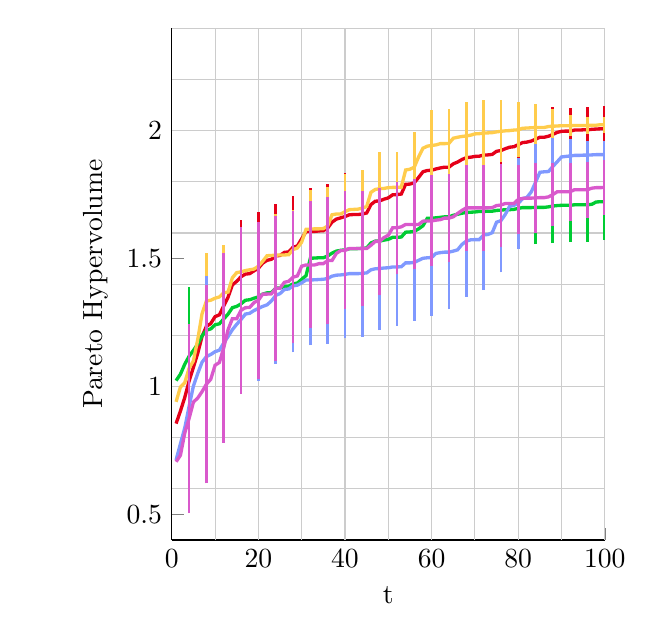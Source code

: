 % This file was created by matlab2tikz v0.3.0.
% Copyright (c) 2008--2012, Nico Schlömer <nico.schloemer@gmail.com>
% All rights reserved.
% 
% The latest updates can be retrieved from
%   http://www.mathworks.com/matlabcentral/fileexchange/22022-matlab2tikz
% where you can also make suggestions and rate matlab2tikz.
% 
% 
% 

% defining custom colors
\definecolor{mycolor1}{rgb}{0.9,0,0.1}
\definecolor{mycolor2}{rgb}{0,0.8,0.2}
\definecolor{mycolor3}{rgb}{1,0.8,0.3}
\definecolor{mycolor4}{rgb}{0.5,0.6,1}
\definecolor{mycolor5}{rgb}{0.85,0.35,0.8}

\begin{tikzpicture}

\begin{axis}[%
width=55mm,
height=65mm,
scale only axis,
xmin=0, xmax=100,
xlabel={t},
ymin=0.4, ymax=2.4,
ylabel={Pareto Hypervolume},
axis lines*=left,
unbounded coords=jump]
\addplot [
color=white!80!black,
solid,
forget plot
]
coordinates{
 (10,0.4)(10,2.4) 
};
\addplot [
color=white!80!black,
solid,
forget plot
]
coordinates{
 (20,0.4)(20,2.4) 
};
\addplot [
color=white!80!black,
solid,
forget plot
]
coordinates{
 (30,0.4)(30,2.4) 
};
\addplot [
color=white!80!black,
solid,
forget plot
]
coordinates{
 (40,0.4)(40,2.4) 
};
\addplot [
color=white!80!black,
solid,
forget plot
]
coordinates{
 (50,0.4)(50,2.4) 
};
\addplot [
color=white!80!black,
solid,
forget plot
]
coordinates{
 (60,0.4)(60,2.4) 
};
\addplot [
color=white!80!black,
solid,
forget plot
]
coordinates{
 (70,0.4)(70,2.4) 
};
\addplot [
color=white!80!black,
solid,
forget plot
]
coordinates{
 (80,0.4)(80,2.4) 
};
\addplot [
color=white!80!black,
solid,
forget plot
]
coordinates{
 (90,0.4)(90,2.4) 
};
\addplot [
color=white!80!black,
solid,
forget plot
]
coordinates{
 (100,0.4)(100,2.4) 
};
\addplot [
color=white!80!black,
solid,
forget plot
]
coordinates{
 (0,0.6)(100,0.6) 
};
\addplot [
color=white!80!black,
solid,
forget plot
]
coordinates{
 (0,0.8)(100,0.8) 
};
\addplot [
color=white!80!black,
solid,
forget plot
]
coordinates{
 (0,1)(100,1) 
};
\addplot [
color=white!80!black,
solid,
forget plot
]
coordinates{
 (0,1.2)(100,1.2) 
};
\addplot [
color=white!80!black,
solid,
forget plot
]
coordinates{
 (0,1.4)(100,1.4) 
};
\addplot [
color=white!80!black,
solid,
forget plot
]
coordinates{
 (0,1.6)(100,1.6) 
};
\addplot [
color=white!80!black,
solid,
forget plot
]
coordinates{
 (0,1.8)(100,1.8) 
};
\addplot [
color=white!80!black,
solid,
forget plot
]
coordinates{
 (0,2)(100,2) 
};
\addplot [
color=white!80!black,
solid,
forget plot
]
coordinates{
 (0,2.2)(100,2.2) 
};
\addplot [
color=white!80!black,
solid,
forget plot
]
coordinates{
 (0,2.4)(100,2.4) 
};
\addplot [
color=mycolor1,
solid,
line width=1.2pt,
forget plot
]
coordinates{
 (1,0.855)(2,0.904)(3,0.957)(4,1.021)(5,1.075)(6,1.13)(7,1.196)(8,1.235)(9,1.246)(10,1.273)(11,1.28)(12,1.315)(13,1.349)(14,1.397)(15,1.411)(16,1.429)(17,1.439)(18,1.441)(19,1.452)(20,1.462)(21,1.482)(22,1.493)(23,1.497)(24,1.51)(25,1.512)(26,1.524)(27,1.526)(28,1.544)(29,1.549)(30,1.577)(31,1.605)(32,1.606)(33,1.606)(34,1.608)(35,1.609)(36,1.619)(37,1.642)(38,1.654)(39,1.659)(40,1.664)(41,1.671)(42,1.672)(43,1.672)(44,1.674)(45,1.678)(46,1.711)(47,1.724)(48,1.725)(49,1.732)(50,1.737)(51,1.749)(52,1.75)(53,1.752)(54,1.79)(55,1.791)(56,1.796)(57,1.817)(58,1.839)(59,1.844)(60,1.845)(61,1.85)(62,1.854)(63,1.857)(64,1.857)(65,1.87)(66,1.877)(67,1.887)(68,1.894)(69,1.896)(70,1.899)(71,1.9)(72,1.904)(73,1.905)(74,1.907)(75,1.919)(76,1.922)(77,1.929)(78,1.935)(79,1.937)(80,1.945)(81,1.953)(82,1.955)(83,1.959)(84,1.966)(85,1.974)(86,1.974)(87,1.978)(88,1.985)(89,1.993)(90,1.997)(91,1.998)(92,1.998)(93,2.002)(94,2.002)(95,2.003)(96,2.003)(97,2.005)(98,2.006)(99,2.007)(100,2.008) 
};
\addplot [
color=mycolor1,
solid,
line width=1.0pt,
forget plot
]
coordinates{
 (4,0.803)(4,1.239) 
};
\addplot [
color=mycolor1,
solid,
line width=1.0pt,
forget plot
]
coordinates{
 (8,1.006)(8,1.464) 
};
\addplot [
color=mycolor1,
solid,
line width=1.0pt,
forget plot
]
coordinates{
 (12,1.087)(12,1.543) 
};
\addplot [
color=mycolor1,
solid,
line width=1.0pt,
forget plot
]
coordinates{
 (16,1.208)(16,1.649) 
};
\addplot [
color=mycolor1,
solid,
line width=1.0pt,
forget plot
]
coordinates{
 (20,1.243)(20,1.681) 
};
\addplot [
color=mycolor1,
solid,
line width=1.0pt,
forget plot
]
coordinates{
 (24,1.305)(24,1.715) 
};
\addplot [
color=mycolor1,
solid,
line width=1.0pt,
forget plot
]
coordinates{
 (28,1.341)(28,1.746) 
};
\addplot [
color=mycolor1,
solid,
line width=1.0pt,
forget plot
]
coordinates{
 (32,1.435)(32,1.777) 
};
\addplot [
color=mycolor1,
solid,
line width=1.0pt,
forget plot
]
coordinates{
 (36,1.448)(36,1.79) 
};
\addplot [
color=mycolor1,
solid,
line width=1.0pt,
forget plot
]
coordinates{
 (40,1.495)(40,1.834) 
};
\addplot [
color=mycolor1,
solid,
line width=1.0pt,
forget plot
]
coordinates{
 (44,1.505)(44,1.843) 
};
\addplot [
color=mycolor1,
solid,
line width=1.0pt,
forget plot
]
coordinates{
 (48,1.557)(48,1.893) 
};
\addplot [
color=mycolor1,
solid,
line width=1.0pt,
forget plot
]
coordinates{
 (52,1.585)(52,1.914) 
};
\addplot [
color=mycolor1,
solid,
line width=1.0pt,
forget plot
]
coordinates{
 (56,1.631)(56,1.96) 
};
\addplot [
color=mycolor1,
solid,
line width=1.0pt,
forget plot
]
coordinates{
 (60,1.706)(60,1.985) 
};
\addplot [
color=mycolor1,
solid,
line width=1.0pt,
forget plot
]
coordinates{
 (64,1.719)(64,1.996) 
};
\addplot [
color=mycolor1,
solid,
line width=1.0pt,
forget plot
]
coordinates{
 (68,1.758)(68,2.031) 
};
\addplot [
color=mycolor1,
solid,
line width=1.0pt,
forget plot
]
coordinates{
 (72,1.767)(72,2.04) 
};
\addplot [
color=mycolor1,
solid,
line width=1.0pt,
forget plot
]
coordinates{
 (76,1.789)(76,2.054) 
};
\addplot [
color=mycolor1,
solid,
line width=1.0pt,
forget plot
]
coordinates{
 (80,1.819)(80,2.071) 
};
\addplot [
color=mycolor1,
solid,
line width=1.0pt,
forget plot
]
coordinates{
 (84,1.849)(84,2.084) 
};
\addplot [
color=mycolor1,
solid,
line width=1.0pt,
forget plot
]
coordinates{
 (88,1.88)(88,2.091) 
};
\addplot [
color=mycolor1,
solid,
line width=1.0pt,
forget plot
]
coordinates{
 (92,1.906)(92,2.09) 
};
\addplot [
color=mycolor1,
solid,
line width=1.0pt,
forget plot
]
coordinates{
 (96,1.914)(96,2.091) 
};
\addplot [
color=mycolor1,
solid,
line width=1.0pt,
forget plot
]
coordinates{
 (100,1.918)(100,2.097) 
};
\addplot [
color=mycolor2,
solid,
line width=1.2pt,
forget plot
]
coordinates{
 (1,1.023)(2,1.048)(3,1.087)(4,1.118)(5,1.141)(6,1.166)(7,1.198)(8,1.22)(9,1.225)(10,1.241)(11,1.245)(12,1.264)(13,1.283)(14,1.308)(15,1.313)(16,1.323)(17,1.337)(18,1.339)(19,1.345)(20,1.35)(21,1.361)(22,1.366)(23,1.367)(24,1.384)(25,1.385)(26,1.391)(27,1.392)(28,1.401)(29,1.404)(30,1.419)(31,1.433)(32,1.501)(33,1.502)(34,1.503)(35,1.503)(36,1.51)(37,1.521)(38,1.529)(39,1.532)(40,1.534)(41,1.538)(42,1.538)(43,1.539)(44,1.54)(45,1.541)(46,1.561)(47,1.568)(48,1.568)(49,1.572)(50,1.575)(51,1.583)(52,1.583)(53,1.584)(54,1.603)(55,1.604)(56,1.606)(57,1.616)(58,1.628)(59,1.657)(60,1.658)(61,1.659)(62,1.661)(63,1.663)(64,1.663)(65,1.669)(66,1.673)(67,1.677)(68,1.68)(69,1.681)(70,1.682)(71,1.684)(72,1.684)(73,1.685)(74,1.685)(75,1.688)(76,1.689)(77,1.691)(78,1.691)(79,1.692)(80,1.696)(81,1.699)(82,1.699)(83,1.699)(84,1.7)(85,1.7)(86,1.7)(87,1.702)(88,1.705)(89,1.707)(90,1.708)(91,1.708)(92,1.708)(93,1.71)(94,1.71)(95,1.71)(96,1.71)(97,1.712)(98,1.721)(99,1.722)(100,1.722) 
};
\addplot [
color=mycolor2,
solid,
line width=1.0pt,
forget plot
]
coordinates{
 (4,0.848)(4,1.388) 
};
\addplot [
color=mycolor2,
solid,
line width=1.0pt,
forget plot
]
coordinates{
 (8,0.949)(8,1.49) 
};
\addplot [
color=mycolor2,
solid,
line width=1.0pt,
forget plot
]
coordinates{
 (12,0.993)(12,1.534) 
};
\addplot [
color=mycolor2,
solid,
line width=1.0pt,
forget plot
]
coordinates{
 (16,1.056)(16,1.589) 
};
\addplot [
color=mycolor2,
solid,
line width=1.0pt,
forget plot
]
coordinates{
 (20,1.082)(20,1.619) 
};
\addplot [
color=mycolor2,
solid,
line width=1.0pt,
forget plot
]
coordinates{
 (24,1.135)(24,1.633) 
};
\addplot [
color=mycolor2,
solid,
line width=1.0pt,
forget plot
]
coordinates{
 (28,1.152)(28,1.65) 
};
\addplot [
color=mycolor2,
solid,
line width=1.0pt,
forget plot
]
coordinates{
 (32,1.313)(32,1.69) 
};
\addplot [
color=mycolor2,
solid,
line width=1.0pt,
forget plot
]
coordinates{
 (36,1.321)(36,1.698) 
};
\addplot [
color=mycolor2,
solid,
line width=1.0pt,
forget plot
]
coordinates{
 (40,1.345)(40,1.724) 
};
\addplot [
color=mycolor2,
solid,
line width=1.0pt,
forget plot
]
coordinates{
 (44,1.35)(44,1.73) 
};
\addplot [
color=mycolor2,
solid,
line width=1.0pt,
forget plot
]
coordinates{
 (48,1.377)(48,1.76) 
};
\addplot [
color=mycolor2,
solid,
line width=1.0pt,
forget plot
]
coordinates{
 (52,1.391)(52,1.775) 
};
\addplot [
color=mycolor2,
solid,
line width=1.0pt,
forget plot
]
coordinates{
 (56,1.414)(56,1.798) 
};
\addplot [
color=mycolor2,
solid,
line width=1.0pt,
forget plot
]
coordinates{
 (60,1.516)(60,1.801) 
};
\addplot [
color=mycolor2,
solid,
line width=1.0pt,
forget plot
]
coordinates{
 (64,1.52)(64,1.806) 
};
\addplot [
color=mycolor2,
solid,
line width=1.0pt,
forget plot
]
coordinates{
 (68,1.538)(68,1.823) 
};
\addplot [
color=mycolor2,
solid,
line width=1.0pt,
forget plot
]
coordinates{
 (72,1.54)(72,1.829) 
};
\addplot [
color=mycolor2,
solid,
line width=1.0pt,
forget plot
]
coordinates{
 (76,1.545)(76,1.833) 
};
\addplot [
color=mycolor2,
solid,
line width=1.0pt,
forget plot
]
coordinates{
 (80,1.552)(80,1.84) 
};
\addplot [
color=mycolor2,
solid,
line width=1.0pt,
forget plot
]
coordinates{
 (84,1.556)(84,1.844) 
};
\addplot [
color=mycolor2,
solid,
line width=1.0pt,
forget plot
]
coordinates{
 (88,1.56)(88,1.849) 
};
\addplot [
color=mycolor2,
solid,
line width=1.0pt,
forget plot
]
coordinates{
 (92,1.564)(92,1.852) 
};
\addplot [
color=mycolor2,
solid,
line width=1.0pt,
forget plot
]
coordinates{
 (96,1.566)(96,1.854) 
};
\addplot [
color=mycolor2,
solid,
line width=1.0pt,
forget plot
]
coordinates{
 (100,1.573)(100,1.87) 
};
\addplot [
color=mycolor3,
solid,
line width=1.2pt,
forget plot
]
coordinates{
 (1,0.94)(2,0.998)(3,1.015)(4,1.071)(5,1.1)(6,1.184)(7,1.285)(8,1.334)(9,1.337)(10,1.345)(11,1.35)(12,1.366)(13,1.369)(14,1.425)(15,1.445)(16,1.448)(17,1.453)(18,1.456)(19,1.459)(20,1.47)(21,1.489)(22,1.511)(23,1.512)(24,1.513)(25,1.514)(26,1.514)(27,1.515)(28,1.535)(29,1.541)(30,1.564)(31,1.614)(32,1.615)(33,1.616)(34,1.616)(35,1.617)(36,1.627)(37,1.671)(38,1.674)(39,1.674)(40,1.683)(41,1.691)(42,1.692)(43,1.693)(44,1.697)(45,1.703)(46,1.759)(47,1.77)(48,1.773)(49,1.774)(50,1.777)(51,1.778)(52,1.778)(53,1.779)(54,1.846)(55,1.849)(56,1.857)(57,1.897)(58,1.931)(59,1.939)(60,1.942)(61,1.944)(62,1.949)(63,1.949)(64,1.95)(65,1.97)(66,1.974)(67,1.977)(68,1.979)(69,1.982)(70,1.987)(71,1.988)(72,1.99)(73,1.991)(74,1.992)(75,1.995)(76,1.997)(77,1.999)(78,2.0)(79,2.002)(80,2.003)(81,2.009)(82,2.01)(83,2.011)(84,2.012)(85,2.012)(86,2.012)(87,2.016)(88,2.017)(89,2.018)(90,2.019)(91,2.019)(92,2.019)(93,2.02)(94,2.02)(95,2.02)(96,2.02)(97,2.021)(98,2.021)(99,2.023)(100,2.023) 
};
\addplot [
color=mycolor3,
solid,
line width=1.0pt,
forget plot
]
coordinates{
 (4,0.904)(4,1.237) 
};
\addplot [
color=mycolor3,
solid,
line width=1.0pt,
forget plot
]
coordinates{
 (8,1.146)(8,1.523) 
};
\addplot [
color=mycolor3,
solid,
line width=1.0pt,
forget plot
]
coordinates{
 (12,1.181)(12,1.552) 
};
\addplot [
color=mycolor3,
solid,
line width=1.0pt,
forget plot
]
coordinates{
 (16,1.274)(16,1.623) 
};
\addplot [
color=mycolor3,
solid,
line width=1.0pt,
forget plot
]
coordinates{
 (20,1.3)(20,1.64) 
};
\addplot [
color=mycolor3,
solid,
line width=1.0pt,
forget plot
]
coordinates{
 (24,1.352)(24,1.674) 
};
\addplot [
color=mycolor3,
solid,
line width=1.0pt,
forget plot
]
coordinates{
 (28,1.379)(28,1.691) 
};
\addplot [
color=mycolor3,
solid,
line width=1.0pt,
forget plot
]
coordinates{
 (32,1.462)(32,1.769) 
};
\addplot [
color=mycolor3,
solid,
line width=1.0pt,
forget plot
]
coordinates{
 (36,1.474)(36,1.78) 
};
\addplot [
color=mycolor3,
solid,
line width=1.0pt,
forget plot
]
coordinates{
 (40,1.534)(40,1.832) 
};
\addplot [
color=mycolor3,
solid,
line width=1.0pt,
forget plot
]
coordinates{
 (44,1.549)(44,1.845) 
};
\addplot [
color=mycolor3,
solid,
line width=1.0pt,
forget plot
]
coordinates{
 (48,1.629)(48,1.918) 
};
\addplot [
color=mycolor3,
solid,
line width=1.0pt,
forget plot
]
coordinates{
 (52,1.64)(52,1.916) 
};
\addplot [
color=mycolor3,
solid,
line width=1.0pt,
forget plot
]
coordinates{
 (56,1.72)(56,1.994) 
};
\addplot [
color=mycolor3,
solid,
line width=1.0pt,
forget plot
]
coordinates{
 (60,1.805)(60,2.079) 
};
\addplot [
color=mycolor3,
solid,
line width=1.0pt,
forget plot
]
coordinates{
 (64,1.816)(64,2.085) 
};
\addplot [
color=mycolor3,
solid,
line width=1.0pt,
forget plot
]
coordinates{
 (68,1.849)(68,2.11) 
};
\addplot [
color=mycolor3,
solid,
line width=1.0pt,
forget plot
]
coordinates{
 (72,1.86)(72,2.119) 
};
\addplot [
color=mycolor3,
solid,
line width=1.0pt,
forget plot
]
coordinates{
 (76,1.876)(76,2.118) 
};
\addplot [
color=mycolor3,
solid,
line width=1.0pt,
forget plot
]
coordinates{
 (80,1.895)(80,2.11) 
};
\addplot [
color=mycolor3,
solid,
line width=1.0pt,
forget plot
]
coordinates{
 (84,1.921)(84,2.102) 
};
\addplot [
color=mycolor3,
solid,
line width=1.0pt,
forget plot
]
coordinates{
 (88,1.95)(88,2.083) 
};
\addplot [
color=mycolor3,
solid,
line width=1.0pt,
forget plot
]
coordinates{
 (92,1.98)(92,2.059) 
};
\addplot [
color=mycolor3,
solid,
line width=1.0pt,
forget plot
]
coordinates{
 (96,1.988)(96,2.053) 
};
\addplot [
color=mycolor3,
solid,
line width=1.0pt,
forget plot
]
coordinates{
 (100,1.992)(100,2.054) 
};
\addplot [
color=mycolor4,
solid,
line width=1.2pt,
forget plot
]
coordinates{
 (1,0.713)(2,0.776)(3,0.838)(4,0.922)(5,1.002)(6,1.051)(7,1.095)(8,1.117)(9,1.125)(10,1.136)(11,1.142)(12,1.17)(13,1.195)(14,1.222)(15,1.243)(16,1.262)(17,1.283)(18,1.286)(19,1.297)(20,1.305)(21,1.313)(22,1.319)(23,1.334)(24,1.356)(25,1.363)(26,1.379)(27,1.381)(28,1.393)(29,1.396)(30,1.405)(31,1.416)(32,1.416)(33,1.417)(34,1.418)(35,1.419)(36,1.422)(37,1.431)(38,1.435)(39,1.436)(40,1.438)(41,1.441)(42,1.441)(43,1.441)(44,1.442)(45,1.444)(46,1.456)(47,1.46)(48,1.461)(49,1.463)(50,1.464)(51,1.467)(52,1.467)(53,1.468)(54,1.483)(55,1.483)(56,1.485)(57,1.493)(58,1.501)(59,1.503)(60,1.504)(61,1.52)(62,1.523)(63,1.525)(64,1.525)(65,1.529)(66,1.534)(67,1.555)(68,1.568)(69,1.573)(70,1.574)(71,1.574)(72,1.592)(73,1.594)(74,1.601)(75,1.642)(76,1.648)(77,1.672)(78,1.704)(79,1.708)(80,1.715)(81,1.734)(82,1.739)(83,1.76)(84,1.798)(85,1.837)(86,1.839)(87,1.84)(88,1.86)(89,1.878)(90,1.897)(91,1.899)(92,1.901)(93,1.903)(94,1.903)(95,1.904)(96,1.904)(97,1.905)(98,1.906)(99,1.906)(100,1.906) 
};
\addplot [
color=mycolor4,
solid,
line width=1.0pt,
forget plot
]
coordinates{
 (4,0.645)(4,1.2) 
};
\addplot [
color=mycolor4,
solid,
line width=1.0pt,
forget plot
]
coordinates{
 (8,0.803)(8,1.431) 
};
\addplot [
color=mycolor4,
solid,
line width=1.0pt,
forget plot
]
coordinates{
 (12,0.86)(12,1.48) 
};
\addplot [
color=mycolor4,
solid,
line width=1.0pt,
forget plot
]
coordinates{
 (16,0.972)(16,1.553) 
};
\addplot [
color=mycolor4,
solid,
line width=1.0pt,
forget plot
]
coordinates{
 (20,1.021)(20,1.588) 
};
\addplot [
color=mycolor4,
solid,
line width=1.0pt,
forget plot
]
coordinates{
 (24,1.088)(24,1.624) 
};
\addplot [
color=mycolor4,
solid,
line width=1.0pt,
forget plot
]
coordinates{
 (28,1.133)(28,1.653) 
};
\addplot [
color=mycolor4,
solid,
line width=1.0pt,
forget plot
]
coordinates{
 (32,1.161)(32,1.672) 
};
\addplot [
color=mycolor4,
solid,
line width=1.0pt,
forget plot
]
coordinates{
 (36,1.167)(36,1.677) 
};
\addplot [
color=mycolor4,
solid,
line width=1.0pt,
forget plot
]
coordinates{
 (40,1.19)(40,1.687) 
};
\addplot [
color=mycolor4,
solid,
line width=1.0pt,
forget plot
]
coordinates{
 (44,1.195)(44,1.689) 
};
\addplot [
color=mycolor4,
solid,
line width=1.0pt,
forget plot
]
coordinates{
 (48,1.22)(48,1.701) 
};
\addplot [
color=mycolor4,
solid,
line width=1.0pt,
forget plot
]
coordinates{
 (52,1.238)(52,1.697) 
};
\addplot [
color=mycolor4,
solid,
line width=1.0pt,
forget plot
]
coordinates{
 (56,1.257)(56,1.712) 
};
\addplot [
color=mycolor4,
solid,
line width=1.0pt,
forget plot
]
coordinates{
 (60,1.275)(60,1.732) 
};
\addplot [
color=mycolor4,
solid,
line width=1.0pt,
forget plot
]
coordinates{
 (64,1.301)(64,1.749) 
};
\addplot [
color=mycolor4,
solid,
line width=1.0pt,
forget plot
]
coordinates{
 (68,1.351)(68,1.786) 
};
\addplot [
color=mycolor4,
solid,
line width=1.0pt,
forget plot
]
coordinates{
 (72,1.377)(72,1.807) 
};
\addplot [
color=mycolor4,
solid,
line width=1.0pt,
forget plot
]
coordinates{
 (76,1.446)(76,1.85) 
};
\addplot [
color=mycolor4,
solid,
line width=1.0pt,
forget plot
]
coordinates{
 (80,1.537)(80,1.894) 
};
\addplot [
color=mycolor4,
solid,
line width=1.0pt,
forget plot
]
coordinates{
 (84,1.647)(84,1.949) 
};
\addplot [
color=mycolor4,
solid,
line width=1.0pt,
forget plot
]
coordinates{
 (88,1.749)(88,1.971) 
};
\addplot [
color=mycolor4,
solid,
line width=1.0pt,
forget plot
]
coordinates{
 (92,1.834)(92,1.967) 
};
\addplot [
color=mycolor4,
solid,
line width=1.0pt,
forget plot
]
coordinates{
 (96,1.85)(96,1.959) 
};
\addplot [
color=mycolor4,
solid,
line width=1.0pt,
forget plot
]
coordinates{
 (100,1.854)(100,1.958) 
};
\addplot [
color=mycolor5,
solid,
line width=1.2pt,
forget plot
]
coordinates{
 (1,0.706)(2,0.731)(3,0.818)(4,0.875)(5,0.939)(6,0.955)(7,0.98)(8,1.009)(9,1.028)(10,1.083)(11,1.094)(12,1.151)(13,1.222)(14,1.265)(15,1.265)(16,1.298)(17,1.308)(18,1.309)(19,1.328)(20,1.337)(21,1.361)(22,1.361)(23,1.362)(24,1.384)(25,1.384)(26,1.407)(27,1.411)(28,1.427)(29,1.432)(30,1.47)(31,1.475)(32,1.475)(33,1.475)(34,1.48)(35,1.48)(36,1.492)(37,1.492)(38,1.52)(39,1.531)(40,1.532)(41,1.539)(42,1.539)(43,1.539)(44,1.539)(45,1.539)(46,1.552)(47,1.567)(48,1.567)(49,1.582)(50,1.591)(51,1.62)(52,1.62)(53,1.624)(54,1.633)(55,1.633)(56,1.633)(57,1.633)(58,1.646)(59,1.647)(60,1.647)(61,1.65)(62,1.652)(63,1.658)(64,1.658)(65,1.663)(66,1.676)(67,1.688)(68,1.698)(69,1.698)(70,1.698)(71,1.698)(72,1.698)(73,1.698)(74,1.699)(75,1.707)(76,1.709)(77,1.715)(78,1.715)(79,1.715)(80,1.731)(81,1.735)(82,1.736)(83,1.736)(84,1.737)(85,1.738)(86,1.738)(87,1.741)(88,1.75)(89,1.761)(90,1.761)(91,1.761)(92,1.761)(93,1.769)(94,1.769)(95,1.769)(96,1.769)(97,1.775)(98,1.777)(99,1.777)(100,1.778) 
};
\addplot [
color=mycolor5,
solid,
line width=1.0pt,
forget plot
]
coordinates{
 (4,0.505)(4,1.244) 
};
\addplot [
color=mycolor5,
solid,
line width=1.0pt,
forget plot
]
coordinates{
 (8,0.621)(8,1.397) 
};
\addplot [
color=mycolor5,
solid,
line width=1.0pt,
forget plot
]
coordinates{
 (12,0.781)(12,1.52) 
};
\addplot [
color=mycolor5,
solid,
line width=1.0pt,
forget plot
]
coordinates{
 (16,0.972)(16,1.624) 
};
\addplot [
color=mycolor5,
solid,
line width=1.0pt,
forget plot
]
coordinates{
 (20,1.031)(20,1.644) 
};
\addplot [
color=mycolor5,
solid,
line width=1.0pt,
forget plot
]
coordinates{
 (24,1.099)(24,1.668) 
};
\addplot [
color=mycolor5,
solid,
line width=1.0pt,
forget plot
]
coordinates{
 (28,1.169)(28,1.684) 
};
\addplot [
color=mycolor5,
solid,
line width=1.0pt,
forget plot
]
coordinates{
 (32,1.228)(32,1.723) 
};
\addplot [
color=mycolor5,
solid,
line width=1.0pt,
forget plot
]
coordinates{
 (36,1.244)(36,1.739) 
};
\addplot [
color=mycolor5,
solid,
line width=1.0pt,
forget plot
]
coordinates{
 (40,1.302)(40,1.762) 
};
\addplot [
color=mycolor5,
solid,
line width=1.0pt,
forget plot
]
coordinates{
 (44,1.313)(44,1.765) 
};
\addplot [
color=mycolor5,
solid,
line width=1.0pt,
forget plot
]
coordinates{
 (48,1.358)(48,1.777) 
};
\addplot [
color=mycolor5,
solid,
line width=1.0pt,
forget plot
]
coordinates{
 (52,1.439)(52,1.801) 
};
\addplot [
color=mycolor5,
solid,
line width=1.0pt,
forget plot
]
coordinates{
 (56,1.458)(56,1.809) 
};
\addplot [
color=mycolor5,
solid,
line width=1.0pt,
forget plot
]
coordinates{
 (60,1.47)(60,1.825) 
};
\addplot [
color=mycolor5,
solid,
line width=1.0pt,
forget plot
]
coordinates{
 (64,1.486)(64,1.83) 
};
\addplot [
color=mycolor5,
solid,
line width=1.0pt,
forget plot
]
coordinates{
 (68,1.53)(68,1.865) 
};
\addplot [
color=mycolor5,
solid,
line width=1.0pt,
forget plot
]
coordinates{
 (72,1.53)(72,1.865) 
};
\addplot [
color=mycolor5,
solid,
line width=1.0pt,
forget plot
]
coordinates{
 (76,1.547)(76,1.87) 
};
\addplot [
color=mycolor5,
solid,
line width=1.0pt,
forget plot
]
coordinates{
 (80,1.595)(80,1.867) 
};
\addplot [
color=mycolor5,
solid,
line width=1.0pt,
forget plot
]
coordinates{
 (84,1.599)(84,1.874) 
};
\addplot [
color=mycolor5,
solid,
line width=1.0pt,
forget plot
]
coordinates{
 (88,1.626)(88,1.874) 
};
\addplot [
color=mycolor5,
solid,
line width=1.0pt,
forget plot
]
coordinates{
 (92,1.647)(92,1.875) 
};
\addplot [
color=mycolor5,
solid,
line width=1.0pt,
forget plot
]
coordinates{
 (96,1.66)(96,1.878) 
};
\addplot [
color=mycolor5,
solid,
line width=1.0pt,
forget plot
]
coordinates{
 (100,1.672)(100,1.884) 
};
\end{axis}
\end{tikzpicture}%